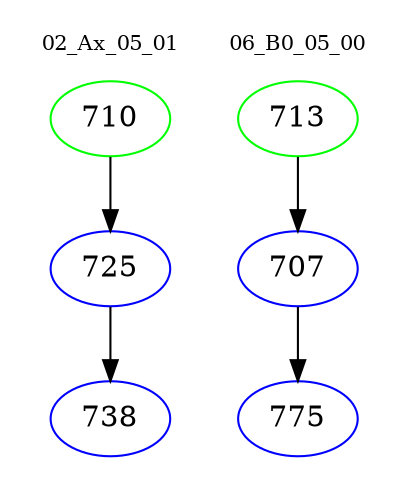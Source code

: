 digraph{
subgraph cluster_0 {
color = white
label = "02_Ax_05_01";
fontsize=10;
T0_710 [label="710", color="green"]
T0_710 -> T0_725 [color="black"]
T0_725 [label="725", color="blue"]
T0_725 -> T0_738 [color="black"]
T0_738 [label="738", color="blue"]
}
subgraph cluster_1 {
color = white
label = "06_B0_05_00";
fontsize=10;
T1_713 [label="713", color="green"]
T1_713 -> T1_707 [color="black"]
T1_707 [label="707", color="blue"]
T1_707 -> T1_775 [color="black"]
T1_775 [label="775", color="blue"]
}
}
